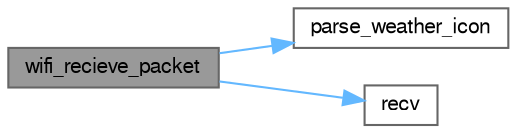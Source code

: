 digraph "wifi_recieve_packet"
{
 // LATEX_PDF_SIZE
  bgcolor="transparent";
  edge [fontname=FreeSans,fontsize=10,labelfontname=FreeSans,labelfontsize=10];
  node [fontname=FreeSans,fontsize=10,shape=box,height=0.2,width=0.4];
  rankdir="LR";
  Node1 [label="wifi_recieve_packet",height=0.2,width=0.4,color="gray40", fillcolor="grey60", style="filled", fontcolor="black",tooltip=" "];
  Node1 -> Node2 [color="steelblue1",style="solid"];
  Node2 [label="parse_weather_icon",height=0.2,width=0.4,color="grey40", fillcolor="white", style="filled",URL="$main_8c.html#ad6035552109f9243f009cbecd165f89c",tooltip=" "];
  Node1 -> Node3 [color="steelblue1",style="solid"];
  Node3 [label="recv",height=0.2,width=0.4,color="grey40", fillcolor="white", style="filled",URL="$group___receive_fn.html#gafb96ba8adac96c7f6cc0d6c257418e17",tooltip=" "];
}
